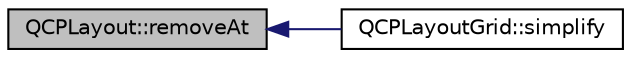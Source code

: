 digraph "QCPLayout::removeAt"
{
  edge [fontname="Helvetica",fontsize="10",labelfontname="Helvetica",labelfontsize="10"];
  node [fontname="Helvetica",fontsize="10",shape=record];
  rankdir="LR";
  Node37 [label="QCPLayout::removeAt",height=0.2,width=0.4,color="black", fillcolor="grey75", style="filled", fontcolor="black"];
  Node37 -> Node38 [dir="back",color="midnightblue",fontsize="10",style="solid",fontname="Helvetica"];
  Node38 [label="QCPLayoutGrid::simplify",height=0.2,width=0.4,color="black", fillcolor="white", style="filled",URL="$df/dd4/class_q_c_p_layout_grid.html#a08bba60e4acd20165526a8fd7f986b58"];
}
